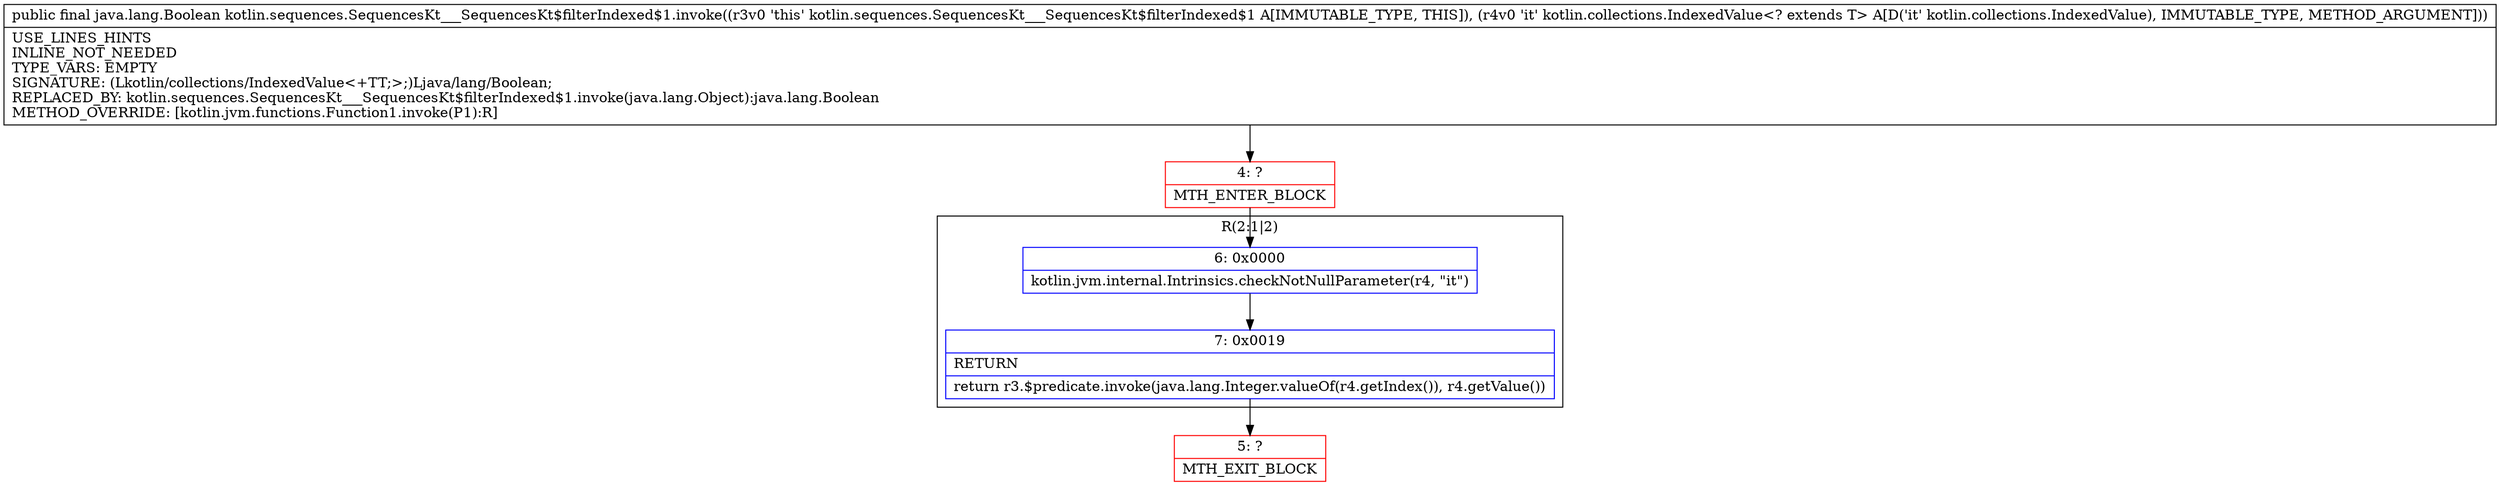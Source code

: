 digraph "CFG forkotlin.sequences.SequencesKt___SequencesKt$filterIndexed$1.invoke(Lkotlin\/collections\/IndexedValue;)Ljava\/lang\/Boolean;" {
subgraph cluster_Region_1734604246 {
label = "R(2:1|2)";
node [shape=record,color=blue];
Node_6 [shape=record,label="{6\:\ 0x0000|kotlin.jvm.internal.Intrinsics.checkNotNullParameter(r4, \"it\")\l}"];
Node_7 [shape=record,label="{7\:\ 0x0019|RETURN\l|return r3.$predicate.invoke(java.lang.Integer.valueOf(r4.getIndex()), r4.getValue())\l}"];
}
Node_4 [shape=record,color=red,label="{4\:\ ?|MTH_ENTER_BLOCK\l}"];
Node_5 [shape=record,color=red,label="{5\:\ ?|MTH_EXIT_BLOCK\l}"];
MethodNode[shape=record,label="{public final java.lang.Boolean kotlin.sequences.SequencesKt___SequencesKt$filterIndexed$1.invoke((r3v0 'this' kotlin.sequences.SequencesKt___SequencesKt$filterIndexed$1 A[IMMUTABLE_TYPE, THIS]), (r4v0 'it' kotlin.collections.IndexedValue\<? extends T\> A[D('it' kotlin.collections.IndexedValue), IMMUTABLE_TYPE, METHOD_ARGUMENT]))  | USE_LINES_HINTS\lINLINE_NOT_NEEDED\lTYPE_VARS: EMPTY\lSIGNATURE: (Lkotlin\/collections\/IndexedValue\<+TT;\>;)Ljava\/lang\/Boolean;\lREPLACED_BY: kotlin.sequences.SequencesKt___SequencesKt$filterIndexed$1.invoke(java.lang.Object):java.lang.Boolean\lMETHOD_OVERRIDE: [kotlin.jvm.functions.Function1.invoke(P1):R]\l}"];
MethodNode -> Node_4;Node_6 -> Node_7;
Node_7 -> Node_5;
Node_4 -> Node_6;
}

